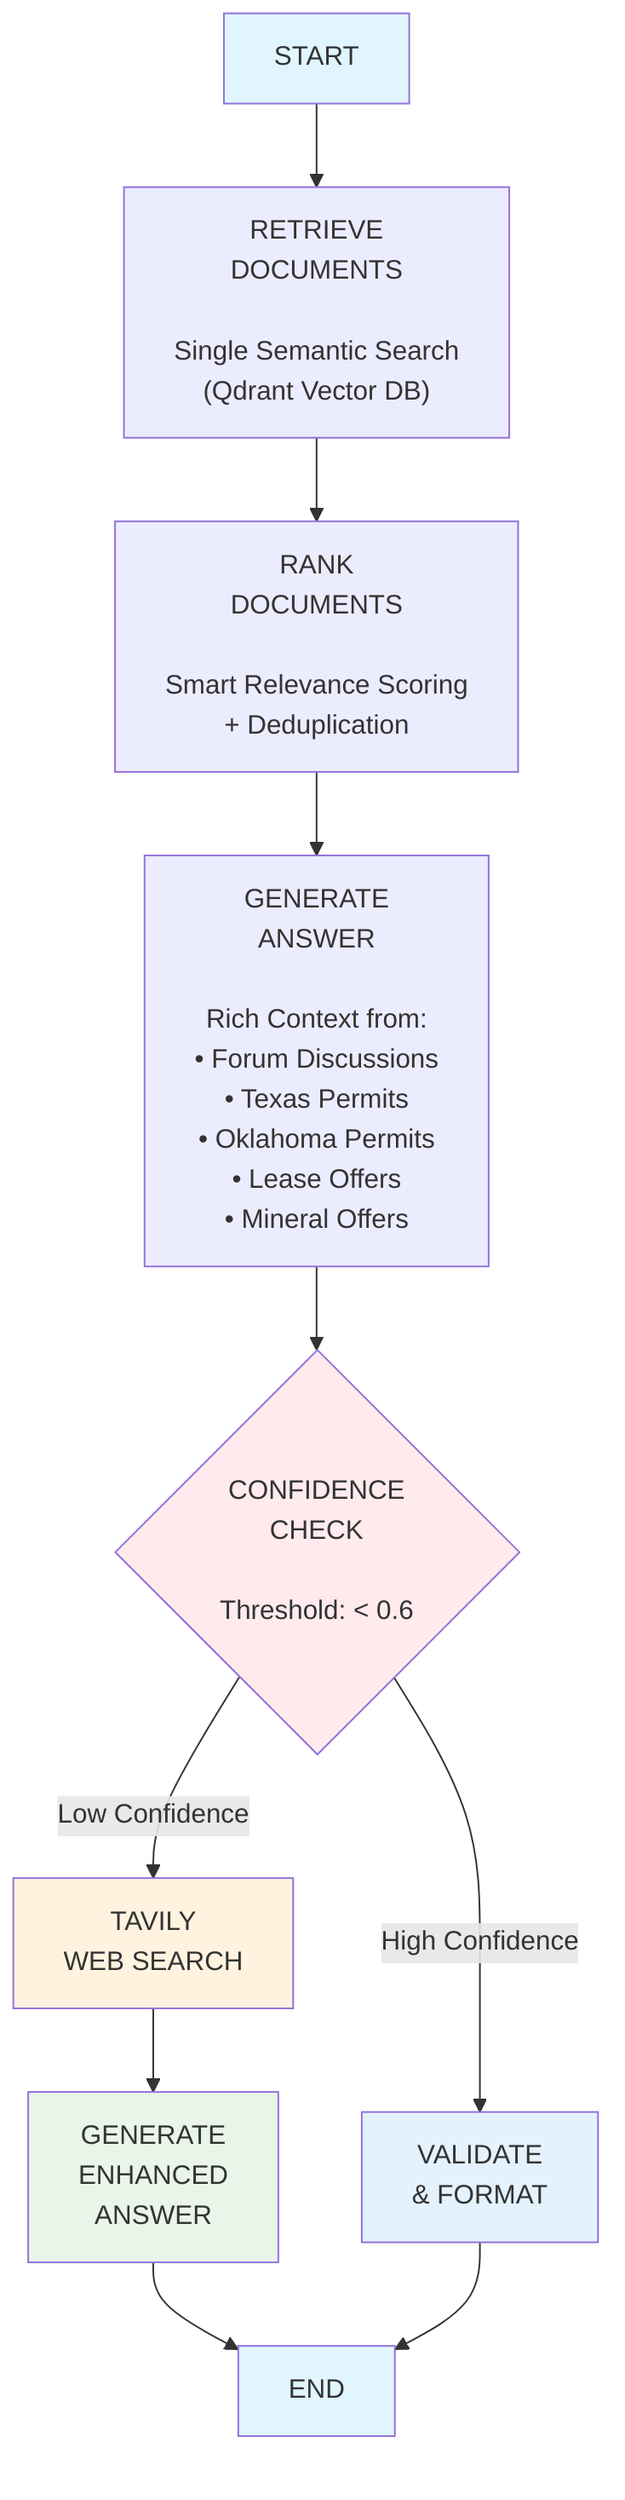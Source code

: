 graph TD
    A["START"] --> B["RETRIEVE<br/>DOCUMENTS<br/><br/>Single Semantic Search<br/>(Qdrant Vector DB)"]
    B --> C["RANK<br/>DOCUMENTS<br/><br/>Smart Relevance Scoring<br/>+ Deduplication"]
    C --> D["GENERATE<br/>ANSWER<br/><br/>Rich Context from:<br/>• Forum Discussions<br/>• Texas Permits<br/>• Oklahoma Permits<br/>• Lease Offers<br/>• Mineral Offers"]
    D --> E{"CONFIDENCE<br/>CHECK<br/><br/>Threshold: < 0.6"}
    
    E -->|Low Confidence| F["TAVILY<br/>WEB SEARCH"]
    E -->|High Confidence| G["VALIDATE<br/>& FORMAT"]
    
    F --> H["GENERATE<br/>ENHANCED<br/>ANSWER"]
    H --> I["END"]
    G --> I
    
    style A fill:#e1f5fe
    style I fill:#e1f5fe
    style E fill:#ffebee
    style F fill:#fff3e0
    style H fill:#e8f5e8
    style G fill:#e3f2fd